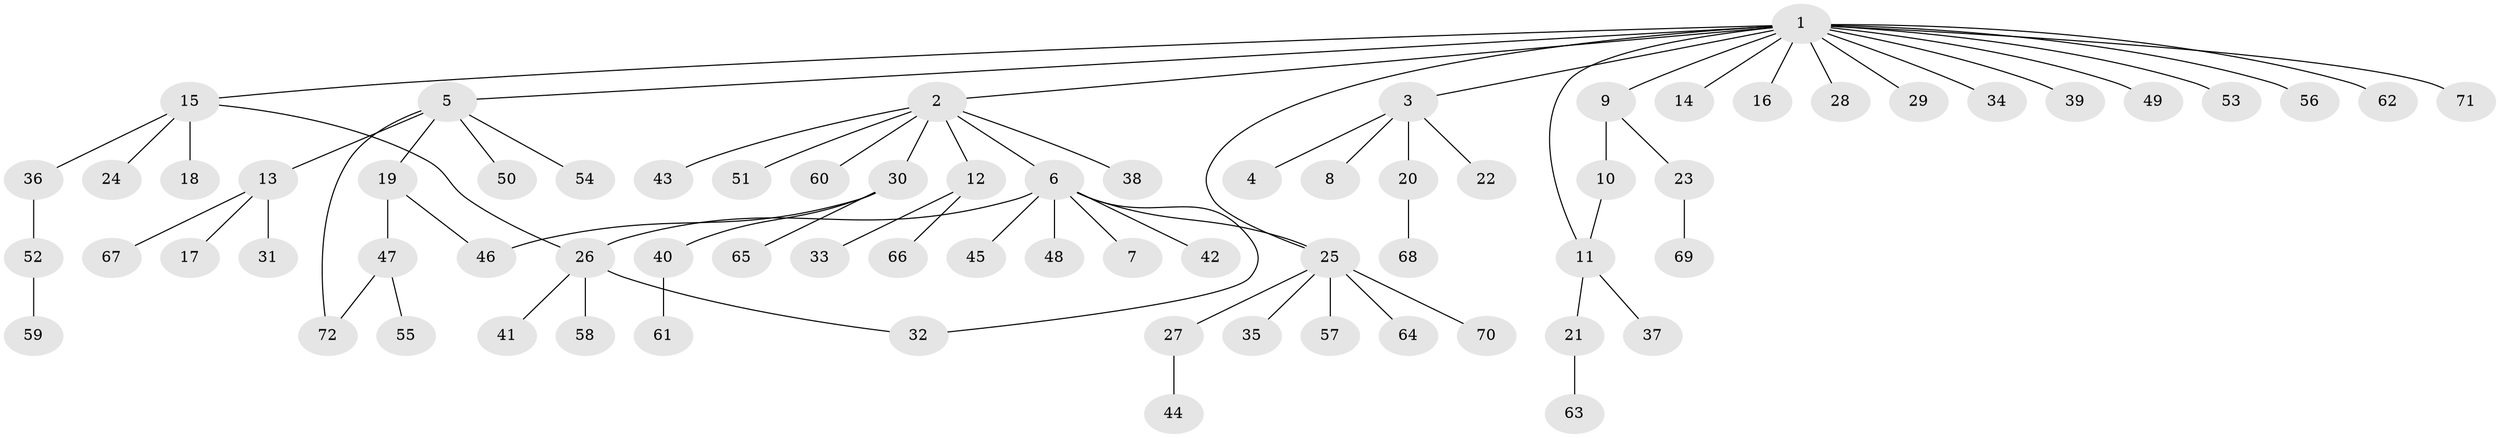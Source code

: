 // coarse degree distribution, {21: 0.01818181818181818, 7: 0.01818181818181818, 4: 0.05454545454545454, 1: 0.7454545454545455, 5: 0.01818181818181818, 10: 0.01818181818181818, 3: 0.07272727272727272, 2: 0.03636363636363636, 6: 0.01818181818181818}
// Generated by graph-tools (version 1.1) at 2025/51/02/27/25 19:51:54]
// undirected, 72 vertices, 77 edges
graph export_dot {
graph [start="1"]
  node [color=gray90,style=filled];
  1;
  2;
  3;
  4;
  5;
  6;
  7;
  8;
  9;
  10;
  11;
  12;
  13;
  14;
  15;
  16;
  17;
  18;
  19;
  20;
  21;
  22;
  23;
  24;
  25;
  26;
  27;
  28;
  29;
  30;
  31;
  32;
  33;
  34;
  35;
  36;
  37;
  38;
  39;
  40;
  41;
  42;
  43;
  44;
  45;
  46;
  47;
  48;
  49;
  50;
  51;
  52;
  53;
  54;
  55;
  56;
  57;
  58;
  59;
  60;
  61;
  62;
  63;
  64;
  65;
  66;
  67;
  68;
  69;
  70;
  71;
  72;
  1 -- 2;
  1 -- 3;
  1 -- 5;
  1 -- 9;
  1 -- 11;
  1 -- 14;
  1 -- 15;
  1 -- 16;
  1 -- 25;
  1 -- 28;
  1 -- 29;
  1 -- 34;
  1 -- 39;
  1 -- 49;
  1 -- 53;
  1 -- 56;
  1 -- 62;
  1 -- 71;
  2 -- 6;
  2 -- 12;
  2 -- 30;
  2 -- 38;
  2 -- 43;
  2 -- 51;
  2 -- 60;
  3 -- 4;
  3 -- 8;
  3 -- 20;
  3 -- 22;
  5 -- 13;
  5 -- 19;
  5 -- 50;
  5 -- 54;
  5 -- 72;
  6 -- 7;
  6 -- 25;
  6 -- 26;
  6 -- 32;
  6 -- 42;
  6 -- 45;
  6 -- 48;
  9 -- 10;
  9 -- 23;
  10 -- 11;
  11 -- 21;
  11 -- 37;
  12 -- 33;
  12 -- 66;
  13 -- 17;
  13 -- 31;
  13 -- 67;
  15 -- 18;
  15 -- 24;
  15 -- 26;
  15 -- 36;
  19 -- 46;
  19 -- 47;
  20 -- 68;
  21 -- 63;
  23 -- 69;
  25 -- 27;
  25 -- 35;
  25 -- 57;
  25 -- 64;
  25 -- 70;
  26 -- 32;
  26 -- 41;
  26 -- 58;
  27 -- 44;
  30 -- 40;
  30 -- 46;
  30 -- 65;
  36 -- 52;
  40 -- 61;
  47 -- 55;
  47 -- 72;
  52 -- 59;
}
